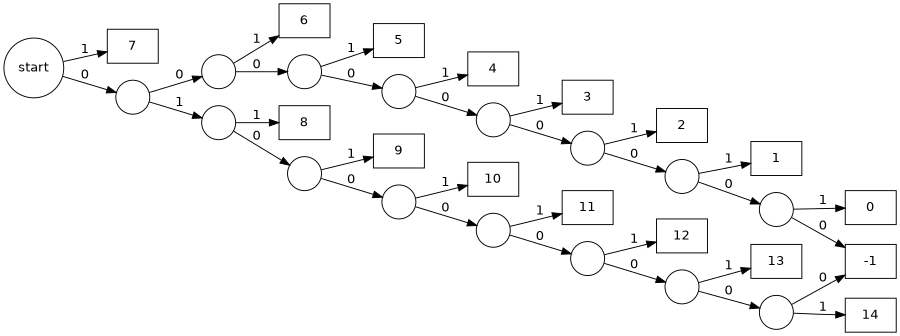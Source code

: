 digraph codebook2 {
  node [fontname="DejaVuSans"];
  edge [fontname="DejaVuSans"];
  margin = "0";
  size = "6,3";
  rankdir = "LR";

  n000000001 [shape=box,label="0"];
  n00000001 [shape=box,label="1"];
  n0000001 [shape=box,label="2"];
  n000001 [shape=box,label="3"];
  n00001 [shape=box,label="4"];
  n0001 [shape=box,label="5"];
  n001 [shape=box,label="6"];
  n1 [shape=box,label="7"];
  n011 [shape=box,label="8"];
  n0101 [shape=box,label="9"];
  n01001 [shape=box,label="10"];
  n010001 [shape=box,label="11"];
  n0100001 [shape=box,label="12"];
  n01000001 [shape=box,label="13"];
  n010000001 [shape=box,label="14"];

  error [shape=box,label="-1"];

  start [shape=circle,label="start"];
  start -> n0 [label="0"];
  start -> n1 [label="1"]; /*done*/

  n0 [shape=circle,label=""];
  n0 -> n00 [label="0"];
  n0 -> n01 [label="1"];

  n00 [shape=circle,label=""];
  n00 -> n000 [label="0"];
  n00 -> n001 [label="1"]; /*done*/

  n000 [shape=circle,label=""];
  n000 -> n0000 [label="0"];
  n000 -> n0001 [label="1"]; /*done*/

  n0000 [shape=circle,label=""];
  n0000 -> n00000 [label="0"];
  n0000 -> n00001 [label="1"]; /*done*/

  n00000 [shape=circle,label=""];
  n00000 -> n000000 [label="0"];
  n00000 -> n000001 [label="1"]; /*done*/

  n000000 [shape=circle,label=""];
  n000000 -> n0000000 [label="0"];
  n000000 -> n0000001 [label="1"]; /*done*/

  n0000000 [shape=circle,label=""];
  n0000000 -> n00000000 [label="0"];
  n0000000 -> n00000001 [label="1"]; /*done*/

  n00000000 [shape=circle,label=""];
  n00000000 -> error [label="0"];
  n00000000 -> n000000001 [label="1"];

  n01 [shape=circle,label=""];
  n01 -> n010 [label="0"];
  n01 -> n011 [label="1"]; /*done*/

  n010 [shape=circle,label=""];
  n010 -> n0100 [label="0"];
  n010 -> n0101 [label="1"]; /*done*/

  n0100 [shape=circle,label=""];
  n0100 -> n01000 [label="0"];
  n0100 -> n01001 [label="1"]; /*done*/

  n01000 [shape=circle,label=""];
  n01000 -> n010000 [label="0"];
  n01000 -> n010001 [label="1"]; /*done*/

  n010000 [shape=circle,label=""];
  n010000 -> n0100000 [label="0"];
  n010000 -> n0100001 [label="1"]; /*done*/

  n0100000 [shape=circle,label=""];
  n0100000 -> n01000000 [label="0"];
  n0100000 -> n01000001 [label="1"]; /*done*/

  n01000000 [shape=circle,label=""];
  n01000000 -> error [label="0"];
  n01000000 -> n010000001 [label="1"]; /*done*/
}